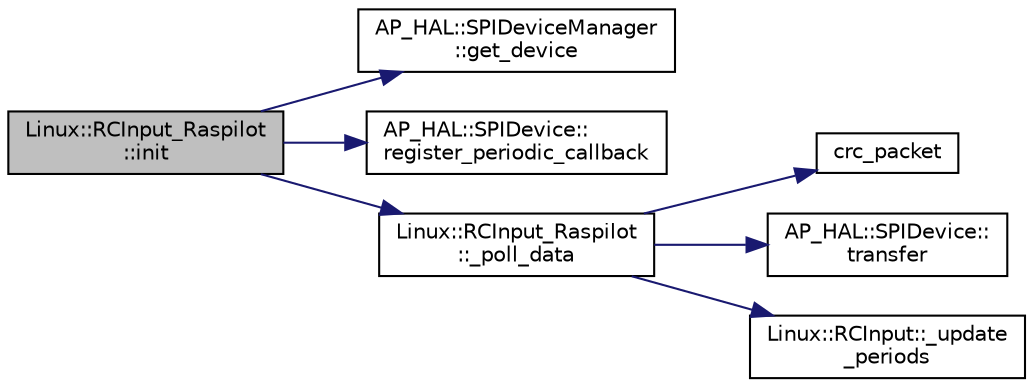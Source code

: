 digraph "Linux::RCInput_Raspilot::init"
{
 // INTERACTIVE_SVG=YES
  edge [fontname="Helvetica",fontsize="10",labelfontname="Helvetica",labelfontsize="10"];
  node [fontname="Helvetica",fontsize="10",shape=record];
  rankdir="LR";
  Node1 [label="Linux::RCInput_Raspilot\l::init",height=0.2,width=0.4,color="black", fillcolor="grey75", style="filled", fontcolor="black"];
  Node1 -> Node2 [color="midnightblue",fontsize="10",style="solid",fontname="Helvetica"];
  Node2 [label="AP_HAL::SPIDeviceManager\l::get_device",height=0.2,width=0.4,color="black", fillcolor="white", style="filled",URL="$classAP__HAL_1_1SPIDeviceManager.html#a84c4a9ff2ae0cdaa9a0bc8a3f0939893"];
  Node1 -> Node3 [color="midnightblue",fontsize="10",style="solid",fontname="Helvetica"];
  Node3 [label="AP_HAL::SPIDevice::\lregister_periodic_callback",height=0.2,width=0.4,color="black", fillcolor="white", style="filled",URL="$classAP__HAL_1_1SPIDevice.html#a61c9915cdc8f92aed66bb5f1b09e57bb"];
  Node1 -> Node4 [color="midnightblue",fontsize="10",style="solid",fontname="Helvetica"];
  Node4 [label="Linux::RCInput_Raspilot\l::_poll_data",height=0.2,width=0.4,color="black", fillcolor="white", style="filled",URL="$classLinux_1_1RCInput__Raspilot.html#ad63473e0a55eeab5d41367c7d4f11e73"];
  Node4 -> Node5 [color="midnightblue",fontsize="10",style="solid",fontname="Helvetica"];
  Node5 [label="crc_packet",height=0.2,width=0.4,color="black", fillcolor="white", style="filled",URL="$px4io__protocol_8h.html#abe83ee7cb08ded2374a1a97e0279e07b"];
  Node4 -> Node6 [color="midnightblue",fontsize="10",style="solid",fontname="Helvetica"];
  Node6 [label="AP_HAL::SPIDevice::\ltransfer",height=0.2,width=0.4,color="black", fillcolor="white", style="filled",URL="$classAP__HAL_1_1SPIDevice.html#a57f3011db8365847b675246cbd0ccc7f"];
  Node4 -> Node7 [color="midnightblue",fontsize="10",style="solid",fontname="Helvetica"];
  Node7 [label="Linux::RCInput::_update\l_periods",height=0.2,width=0.4,color="black", fillcolor="white", style="filled",URL="$classLinux_1_1RCInput.html#a419ee75f67f930580be8fdef845afa5f"];
}
